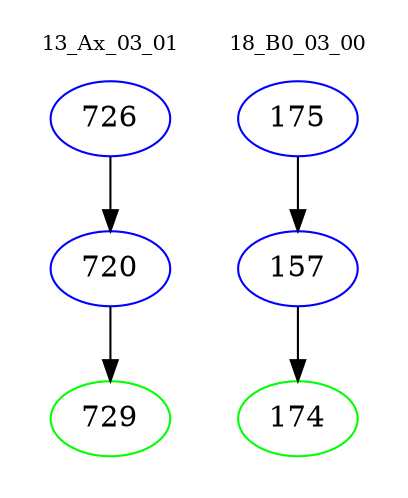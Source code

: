 digraph{
subgraph cluster_0 {
color = white
label = "13_Ax_03_01";
fontsize=10;
T0_726 [label="726", color="blue"]
T0_726 -> T0_720 [color="black"]
T0_720 [label="720", color="blue"]
T0_720 -> T0_729 [color="black"]
T0_729 [label="729", color="green"]
}
subgraph cluster_1 {
color = white
label = "18_B0_03_00";
fontsize=10;
T1_175 [label="175", color="blue"]
T1_175 -> T1_157 [color="black"]
T1_157 [label="157", color="blue"]
T1_157 -> T1_174 [color="black"]
T1_174 [label="174", color="green"]
}
}
